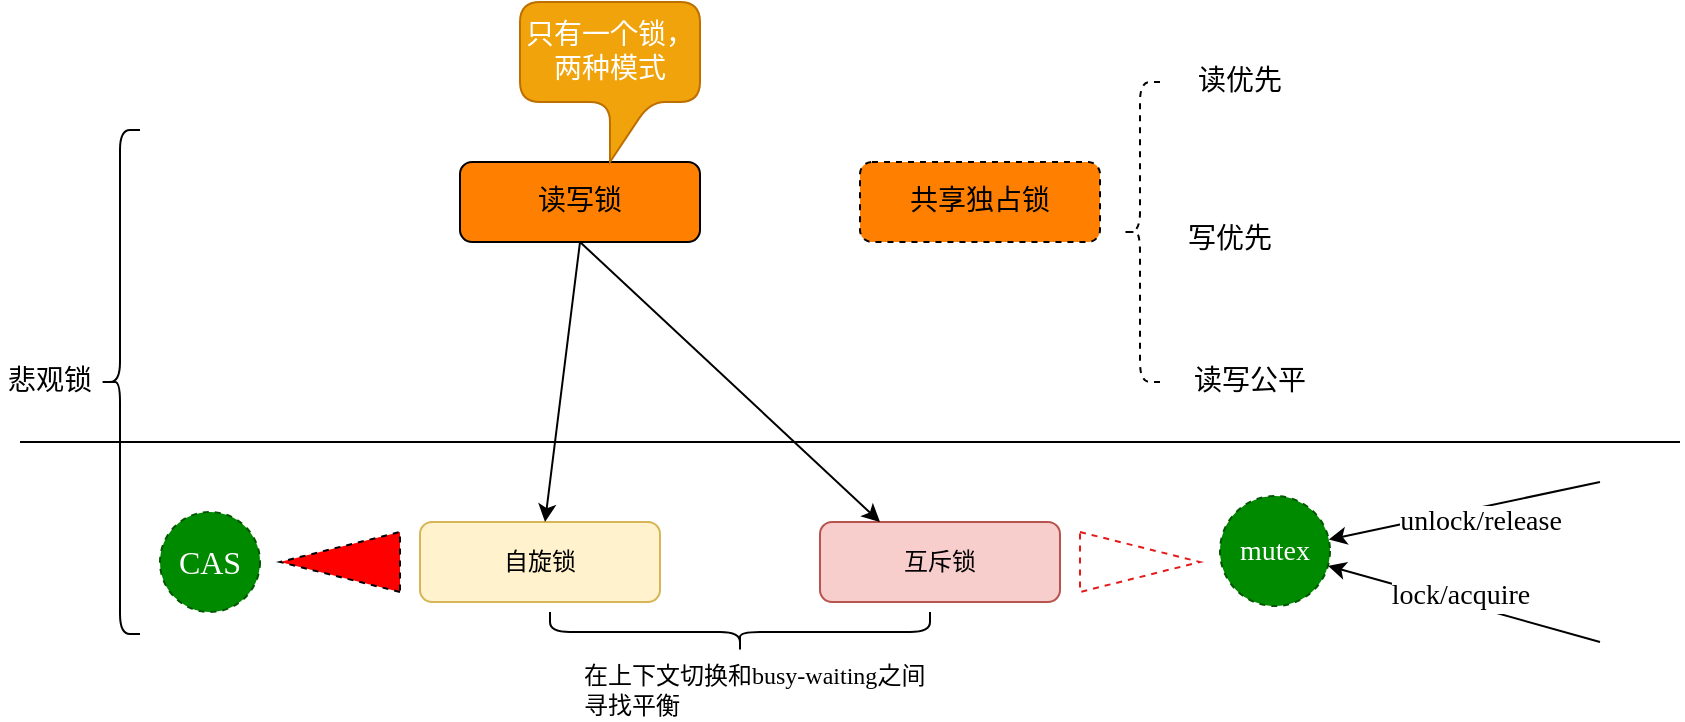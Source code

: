 <mxfile version="13.10.4" type="device"><diagram id="2mDmGnZsiX5Y88M5V8Fn" name="Page-1"><mxGraphModel dx="2286" dy="665" grid="1" gridSize="10" guides="1" tooltips="1" connect="1" arrows="1" fold="1" page="1" pageScale="1" pageWidth="827" pageHeight="1169" math="0" shadow="0"><root><mxCell id="0"/><mxCell id="1" parent="0"/><mxCell id="meqj3wvGLyhNLy7_5OQv-13" value="自旋锁" style="rounded=1;whiteSpace=wrap;html=1;fontFamily=ZCOOL KuaiLe;fontSource=https%3A%2F%2Ffonts.googleapis.com%2Fcss%3Ffamily%3DZCOOL%2BKuaiLe;fillColor=#fff2cc;strokeColor=#d6b656;" parent="1" vertex="1"><mxGeometry x="200" y="560" width="120" height="40" as="geometry"/></mxCell><mxCell id="meqj3wvGLyhNLy7_5OQv-14" value="互斥锁" style="rounded=1;whiteSpace=wrap;html=1;fontFamily=ZCOOL KuaiLe;fontSource=https%3A%2F%2Ffonts.googleapis.com%2Fcss%3Ffamily%3DZCOOL%2BKuaiLe;fillColor=#f8cecc;strokeColor=#b85450;" parent="1" vertex="1"><mxGeometry x="400" y="560" width="120" height="40" as="geometry"/></mxCell><mxCell id="meqj3wvGLyhNLy7_5OQv-15" value="" style="shape=curlyBracket;whiteSpace=wrap;html=1;rounded=1;rotation=-90;" parent="1" vertex="1"><mxGeometry x="350" y="520" width="20" height="190" as="geometry"/></mxCell><mxCell id="meqj3wvGLyhNLy7_5OQv-16" value="在上下文切换和&lt;font face=&quot;Comic Sans MS&quot;&gt;busy-waiting&lt;/font&gt;之间&lt;br&gt;寻找平衡" style="text;html=1;strokeColor=none;fillColor=none;align=left;verticalAlign=middle;whiteSpace=wrap;rounded=0;fontFamily=ZCOOL KuaiLe;fontSource=https%3A%2F%2Ffonts.googleapis.com%2Fcss%3Ffamily%3DZCOOL%2BKuaiLe;" parent="1" vertex="1"><mxGeometry x="280" y="634.39" width="180" height="20" as="geometry"/></mxCell><mxCell id="meqj3wvGLyhNLy7_5OQv-17" value="" style="endArrow=none;html=1;" parent="1" edge="1"><mxGeometry width="50" height="50" relative="1" as="geometry"><mxPoint y="520" as="sourcePoint"/><mxPoint x="830" y="520" as="targetPoint"/></mxGeometry></mxCell><mxCell id="meqj3wvGLyhNLy7_5OQv-19" value="读写锁" style="rounded=1;whiteSpace=wrap;html=1;fontSize=14;fontFamily=ZCOOL KuaiLe;fontSource=https%3A%2F%2Ffonts.googleapis.com%2Fcss%3Ffamily%3DZCOOL%2BKuaiLe;fillColor=#FF7F00;" parent="1" vertex="1"><mxGeometry x="220" y="380" width="120" height="40" as="geometry"/></mxCell><mxCell id="meqj3wvGLyhNLy7_5OQv-20" value="共享独占锁" style="rounded=1;whiteSpace=wrap;html=1;dashed=1;fontSize=14;fontFamily=ZCOOL KuaiLe;fontSource=https%3A%2F%2Ffonts.googleapis.com%2Fcss%3Ffamily%3DZCOOL%2BKuaiLe;fillColor=#FF7F00;" parent="1" vertex="1"><mxGeometry x="420" y="380" width="120" height="40" as="geometry"/></mxCell><mxCell id="meqj3wvGLyhNLy7_5OQv-23" value="" style="shape=image;html=1;verticalAlign=top;verticalLabelPosition=bottom;labelBackgroundColor=#ffffff;imageAspect=0;aspect=fixed;image=https://cdn2.iconfinder.com/data/icons/bwpx/icons/symbol_equal.gif;fontSize=14;fontFamily=ZCOOL KuaiLe;fontSource=https%3A%2F%2Ffonts.googleapis.com%2Fcss%3Ffamily%3DZCOOL%2BKuaiLe;" parent="1" vertex="1"><mxGeometry x="370" y="391" width="18" height="18" as="geometry"/></mxCell><mxCell id="meqj3wvGLyhNLy7_5OQv-25" value="" style="shape=curlyBracket;whiteSpace=wrap;html=1;rounded=1;dashed=1;fontSize=14;fontFamily=ZCOOL KuaiLe;fontSource=https%3A%2F%2Ffonts.googleapis.com%2Fcss%3Ffamily%3DZCOOL%2BKuaiLe;" parent="1" vertex="1"><mxGeometry x="550" y="340" width="20" height="150" as="geometry"/></mxCell><mxCell id="meqj3wvGLyhNLy7_5OQv-26" value="读优先" style="text;html=1;strokeColor=none;fillColor=none;align=center;verticalAlign=middle;whiteSpace=wrap;rounded=0;dashed=1;fontSize=14;fontFamily=ZCOOL KuaiLe;fontSource=https%3A%2F%2Ffonts.googleapis.com%2Fcss%3Ffamily%3DZCOOL%2BKuaiLe;" parent="1" vertex="1"><mxGeometry x="580" y="330" width="60" height="20" as="geometry"/></mxCell><mxCell id="meqj3wvGLyhNLy7_5OQv-27" value="写优先" style="text;html=1;strokeColor=none;fillColor=none;align=center;verticalAlign=middle;whiteSpace=wrap;rounded=0;dashed=1;fontSize=14;fontFamily=ZCOOL KuaiLe;fontSource=https%3A%2F%2Ffonts.googleapis.com%2Fcss%3Ffamily%3DZCOOL%2BKuaiLe;" parent="1" vertex="1"><mxGeometry x="580" y="409" width="50" height="20" as="geometry"/></mxCell><mxCell id="meqj3wvGLyhNLy7_5OQv-28" value="读写公平" style="text;html=1;strokeColor=none;fillColor=none;align=center;verticalAlign=middle;whiteSpace=wrap;rounded=0;dashed=1;fontSize=14;fontFamily=ZCOOL KuaiLe;fontSource=https%3A%2F%2Ffonts.googleapis.com%2Fcss%3Ffamily%3DZCOOL%2BKuaiLe;" parent="1" vertex="1"><mxGeometry x="580" y="480" width="70" height="20" as="geometry"/></mxCell><mxCell id="meqj3wvGLyhNLy7_5OQv-30" value="&lt;font style=&quot;font-size: 14px&quot;&gt;mutex&lt;/font&gt;" style="ellipse;whiteSpace=wrap;html=1;aspect=fixed;dashed=1;fontFamily=Comic Sans MS;fillColor=#008a00;strokeColor=#005700;fontColor=#ffffff;" parent="1" vertex="1"><mxGeometry x="600" y="547" width="55" height="55" as="geometry"/></mxCell><mxCell id="meqj3wvGLyhNLy7_5OQv-31" value="" style="endArrow=classic;html=1;" parent="1" target="meqj3wvGLyhNLy7_5OQv-30" edge="1"><mxGeometry width="50" height="50" relative="1" as="geometry"><mxPoint x="790" y="540" as="sourcePoint"/><mxPoint x="500" y="440" as="targetPoint"/></mxGeometry></mxCell><mxCell id="meqj3wvGLyhNLy7_5OQv-35" value="&lt;font style=&quot;font-size: 14px&quot;&gt;unlock/release&lt;/font&gt;" style="edgeLabel;html=1;align=center;verticalAlign=middle;resizable=0;points=[];fontFamily=Comic Sans MS;" parent="meqj3wvGLyhNLy7_5OQv-31" vertex="1" connectable="0"><mxGeometry x="-0.276" relative="1" as="geometry"><mxPoint x="-11.09" y="9.6" as="offset"/></mxGeometry></mxCell><mxCell id="meqj3wvGLyhNLy7_5OQv-33" value="" style="endArrow=classic;html=1;" parent="1" target="meqj3wvGLyhNLy7_5OQv-30" edge="1"><mxGeometry width="50" height="50" relative="1" as="geometry"><mxPoint x="790" y="620" as="sourcePoint"/><mxPoint x="659.996" y="626.972" as="targetPoint"/></mxGeometry></mxCell><mxCell id="meqj3wvGLyhNLy7_5OQv-36" value="lock/acquire" style="edgeLabel;html=1;align=center;verticalAlign=middle;resizable=0;points=[];fontFamily=Comic Sans MS;fontSize=14;" parent="meqj3wvGLyhNLy7_5OQv-33" vertex="1" connectable="0"><mxGeometry x="-0.75" relative="1" as="geometry"><mxPoint x="-53.15" y="-18.94" as="offset"/></mxGeometry></mxCell><mxCell id="meqj3wvGLyhNLy7_5OQv-37" value="" style="triangle;whiteSpace=wrap;html=1;dashed=1;fontFamily=Comic Sans MS;fontSize=14;strokeColor=#E31A1C;" parent="1" vertex="1"><mxGeometry x="530" y="565" width="60" height="30" as="geometry"/></mxCell><mxCell id="meqj3wvGLyhNLy7_5OQv-38" value="" style="triangle;whiteSpace=wrap;html=1;dashed=1;fontFamily=Comic Sans MS;fontSize=14;rotation=-180;fillColor=#FF0000;" parent="1" vertex="1"><mxGeometry x="130" y="565" width="60" height="30" as="geometry"/></mxCell><mxCell id="meqj3wvGLyhNLy7_5OQv-39" value="&lt;font style=&quot;font-size: 16px&quot;&gt;CAS&lt;/font&gt;" style="ellipse;whiteSpace=wrap;html=1;aspect=fixed;dashed=1;fontFamily=Comic Sans MS;fontSize=14;fillColor=#008a00;strokeColor=#005700;fontColor=#ffffff;" parent="1" vertex="1"><mxGeometry x="70" y="555" width="50" height="50" as="geometry"/></mxCell><mxCell id="meqj3wvGLyhNLy7_5OQv-40" value="" style="endArrow=classic;html=1;fontFamily=Comic Sans MS;fontSize=14;exitX=0.5;exitY=1;exitDx=0;exitDy=0;" parent="1" source="meqj3wvGLyhNLy7_5OQv-19" target="meqj3wvGLyhNLy7_5OQv-13" edge="1"><mxGeometry width="50" height="50" relative="1" as="geometry"><mxPoint x="450" y="500" as="sourcePoint"/><mxPoint x="500" y="450" as="targetPoint"/></mxGeometry></mxCell><mxCell id="meqj3wvGLyhNLy7_5OQv-41" value="" style="endArrow=classic;html=1;fontFamily=Comic Sans MS;fontSize=14;exitX=0.5;exitY=1;exitDx=0;exitDy=0;entryX=0.25;entryY=0;entryDx=0;entryDy=0;" parent="1" source="meqj3wvGLyhNLy7_5OQv-19" target="meqj3wvGLyhNLy7_5OQv-14" edge="1"><mxGeometry width="50" height="50" relative="1" as="geometry"><mxPoint x="290" y="430.0" as="sourcePoint"/><mxPoint x="272.5" y="570" as="targetPoint"/></mxGeometry></mxCell><mxCell id="meqj3wvGLyhNLy7_5OQv-43" value="" style="shape=curlyBracket;whiteSpace=wrap;html=1;rounded=1;rotation=0;" parent="1" vertex="1"><mxGeometry x="40" y="364" width="20" height="252" as="geometry"/></mxCell><mxCell id="meqj3wvGLyhNLy7_5OQv-44" value="悲观锁" style="text;html=1;strokeColor=none;fillColor=none;align=center;verticalAlign=middle;whiteSpace=wrap;rounded=0;dashed=1;fontFamily=ZCOOL KuaiLe;fontSize=14;fontSource=https%3A%2F%2Ffonts.googleapis.com%2Fcss%3Ffamily%3DZCOOL%2BKuaiLe;" parent="1" vertex="1"><mxGeometry x="-10" y="480" width="50" height="20" as="geometry"/></mxCell><mxCell id="lE2JxFz2X6fXLXw2jt0S-1" value="只有一个锁，两种模式" style="shape=callout;whiteSpace=wrap;html=1;perimeter=calloutPerimeter;rounded=1;fontSize=14;fontFamily=ZCOOL KuaiLe;fontSource=https%3A%2F%2Ffonts.googleapis.com%2Fcss%3Ffamily%3DZCOOL%2BKuaiLe;fillColor=#f0a30a;strokeColor=#BD7000;fontColor=#ffffff;" parent="1" vertex="1"><mxGeometry x="250" y="300" width="90" height="80" as="geometry"/></mxCell></root></mxGraphModel></diagram></mxfile>